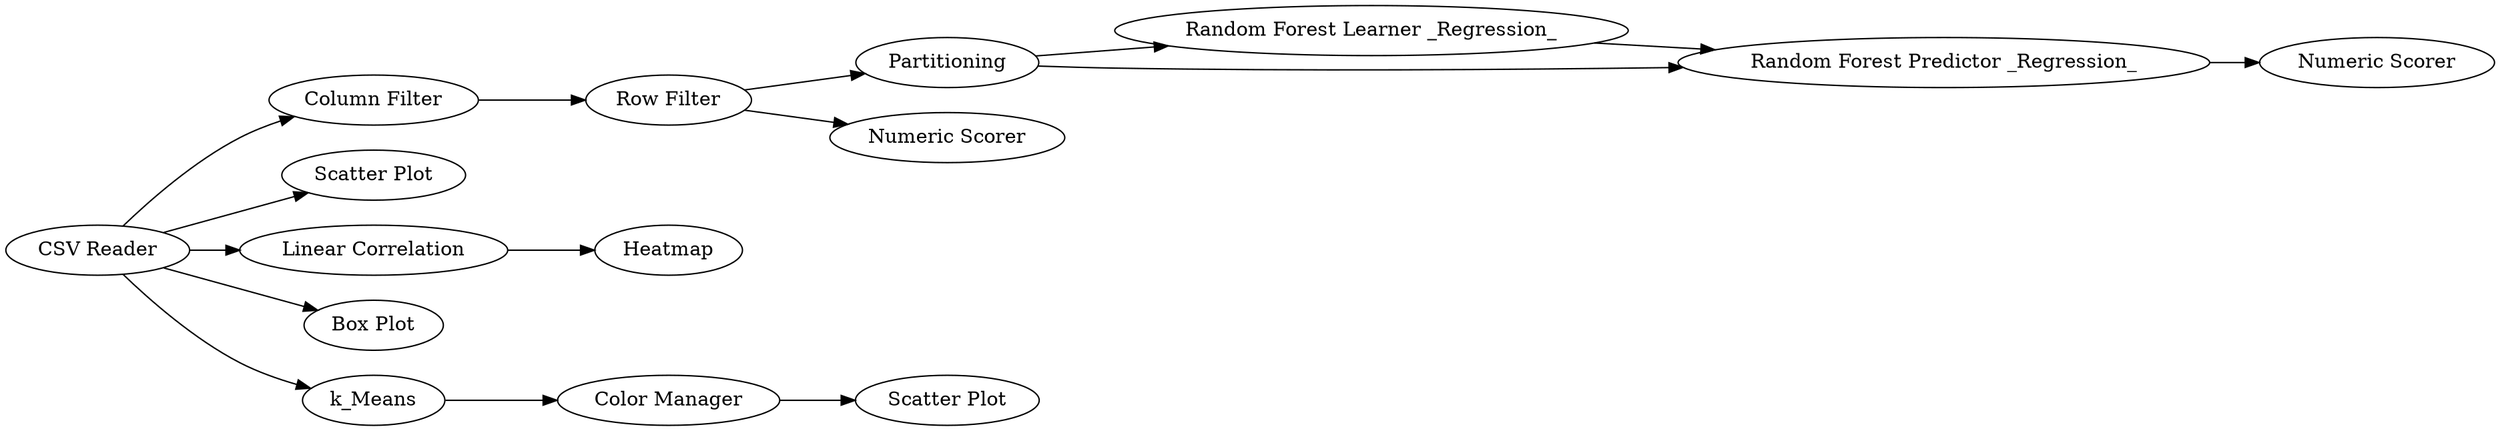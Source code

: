 digraph {
	2 [label=Partitioning]
	3 [label="Random Forest Learner _Regression_"]
	4 [label="Random Forest Predictor _Regression_"]
	5 [label="Numeric Scorer"]
	6 [label="Column Filter"]
	10 [label="Scatter Plot"]
	11 [label="Linear Correlation"]
	12 [label=Heatmap]
	20 [label="Box Plot"]
	22 [label="Numeric Scorer"]
	23 [label="Row Filter"]
	28 [label="Color Manager"]
	29 [label="Scatter Plot"]
	30 [label=k_Means]
	31 [label="CSV Reader"]
	2 -> 3
	2 -> 4
	3 -> 4
	4 -> 5
	6 -> 23
	11 -> 12
	23 -> 22
	23 -> 2
	28 -> 29
	30 -> 28
	31 -> 30
	31 -> 20
	31 -> 11
	31 -> 10
	31 -> 6
	rankdir=LR
}
